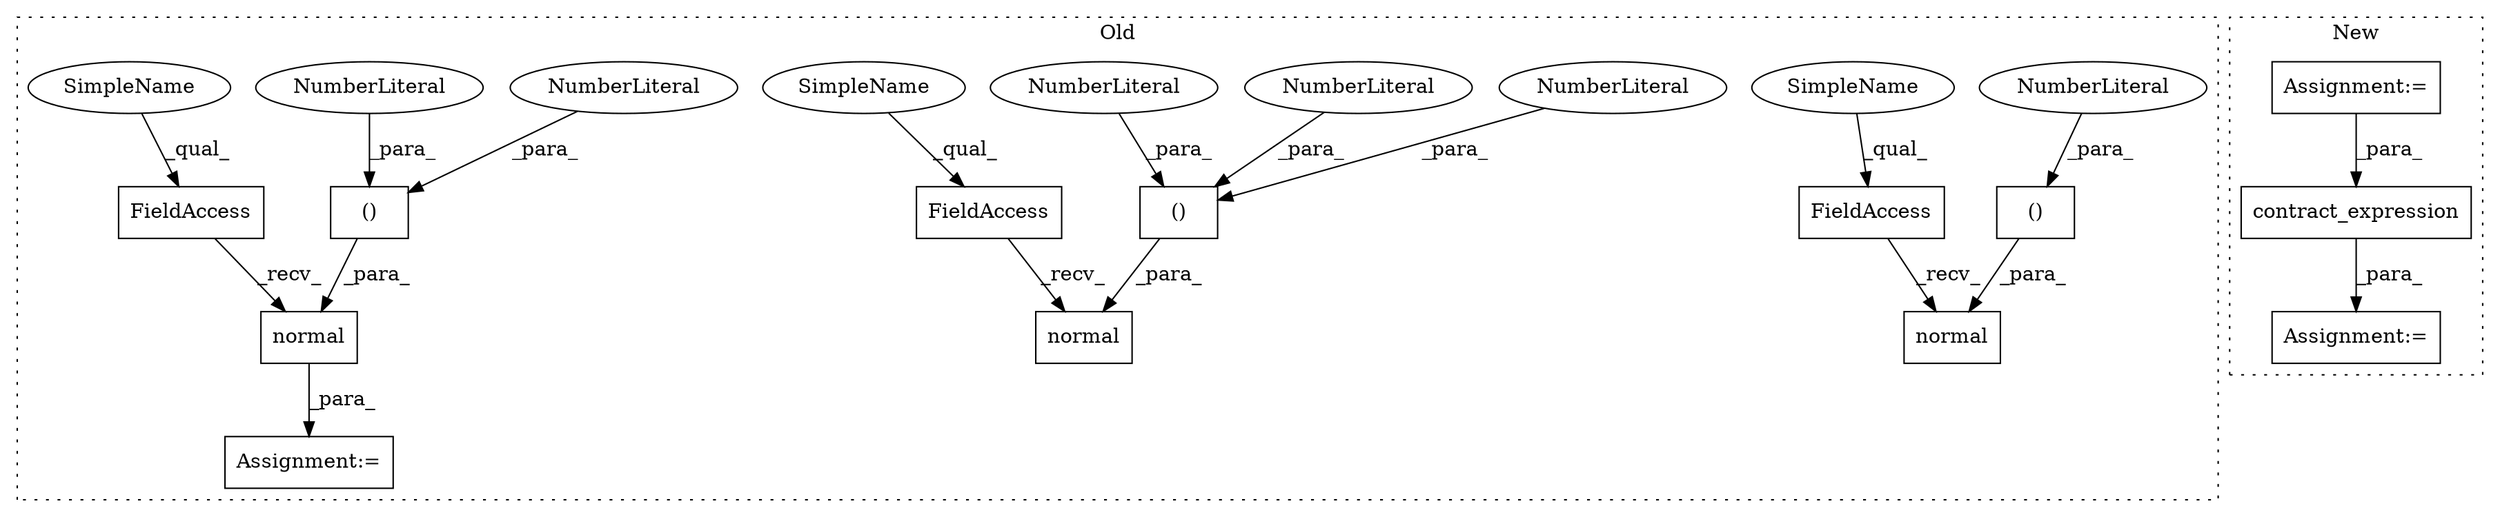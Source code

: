 digraph G {
subgraph cluster0 {
1 [label="normal" a="32" s="760,801" l="12,2" shape="box"];
3 [label="()" a="106" s="772" l="29" shape="box"];
4 [label="NumberLiteral" a="34" s="786" l="1" shape="ellipse"];
5 [label="NumberLiteral" a="34" s="772" l="1" shape="ellipse"];
6 [label="FieldAccess" a="22" s="747" l="12" shape="box"];
7 [label="FieldAccess" a="22" s="683" l="12" shape="box"];
8 [label="normal" a="32" s="696,737" l="12,2" shape="box"];
9 [label="()" a="106" s="708" l="29" shape="box"];
10 [label="NumberLiteral" a="34" s="800" l="1" shape="ellipse"];
11 [label="NumberLiteral" a="34" s="722" l="1" shape="ellipse"];
12 [label="FieldAccess" a="22" s="619" l="12" shape="box"];
13 [label="normal" a="32" s="632,673" l="12,2" shape="box"];
14 [label="()" a="106" s="644" l="29" shape="box"];
15 [label="NumberLiteral" a="34" s="644" l="1" shape="ellipse"];
16 [label="NumberLiteral" a="34" s="708" l="1" shape="ellipse"];
17 [label="Assignment:=" a="7" s="682" l="1" shape="box"];
20 [label="SimpleName" a="42" s="619" l="5" shape="ellipse"];
21 [label="SimpleName" a="42" s="683" l="5" shape="ellipse"];
22 [label="SimpleName" a="42" s="747" l="5" shape="ellipse"];
label = "Old";
style="dotted";
}
subgraph cluster1 {
2 [label="contract_expression" a="32" s="1140,1169" l="20,1" shape="box"];
18 [label="Assignment:=" a="7" s="1139" l="1" shape="box"];
19 [label="Assignment:=" a="7" s="1106" l="21" shape="box"];
label = "New";
style="dotted";
}
2 -> 18 [label="_para_"];
3 -> 1 [label="_para_"];
4 -> 3 [label="_para_"];
5 -> 3 [label="_para_"];
6 -> 1 [label="_recv_"];
7 -> 8 [label="_recv_"];
8 -> 17 [label="_para_"];
9 -> 8 [label="_para_"];
10 -> 3 [label="_para_"];
11 -> 9 [label="_para_"];
12 -> 13 [label="_recv_"];
14 -> 13 [label="_para_"];
15 -> 14 [label="_para_"];
16 -> 9 [label="_para_"];
19 -> 2 [label="_para_"];
20 -> 12 [label="_qual_"];
21 -> 7 [label="_qual_"];
22 -> 6 [label="_qual_"];
}